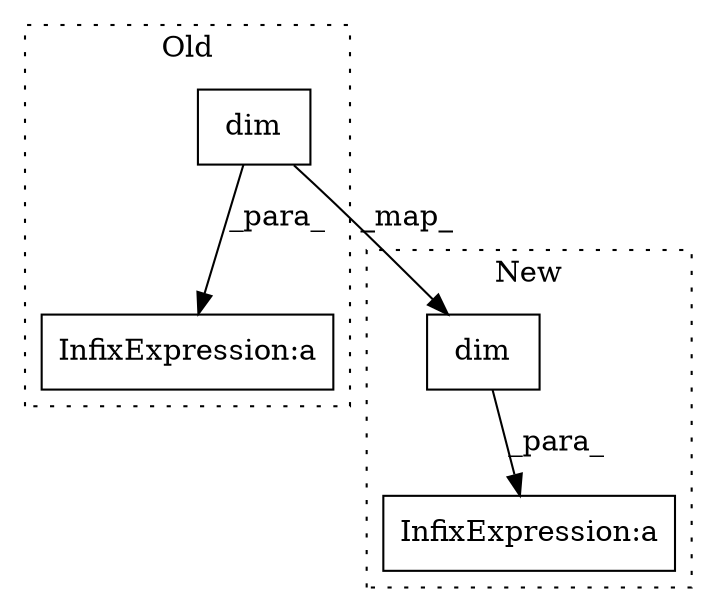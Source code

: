 digraph G {
subgraph cluster0 {
1 [label="dim" a="32" s="11664" l="5" shape="box"];
3 [label="InfixExpression:a" a="27" s="11655" l="3" shape="box"];
label = "Old";
style="dotted";
}
subgraph cluster1 {
2 [label="dim" a="32" s="11728" l="5" shape="box"];
4 [label="InfixExpression:a" a="27" s="11740" l="3" shape="box"];
label = "New";
style="dotted";
}
1 -> 2 [label="_map_"];
1 -> 3 [label="_para_"];
2 -> 4 [label="_para_"];
}